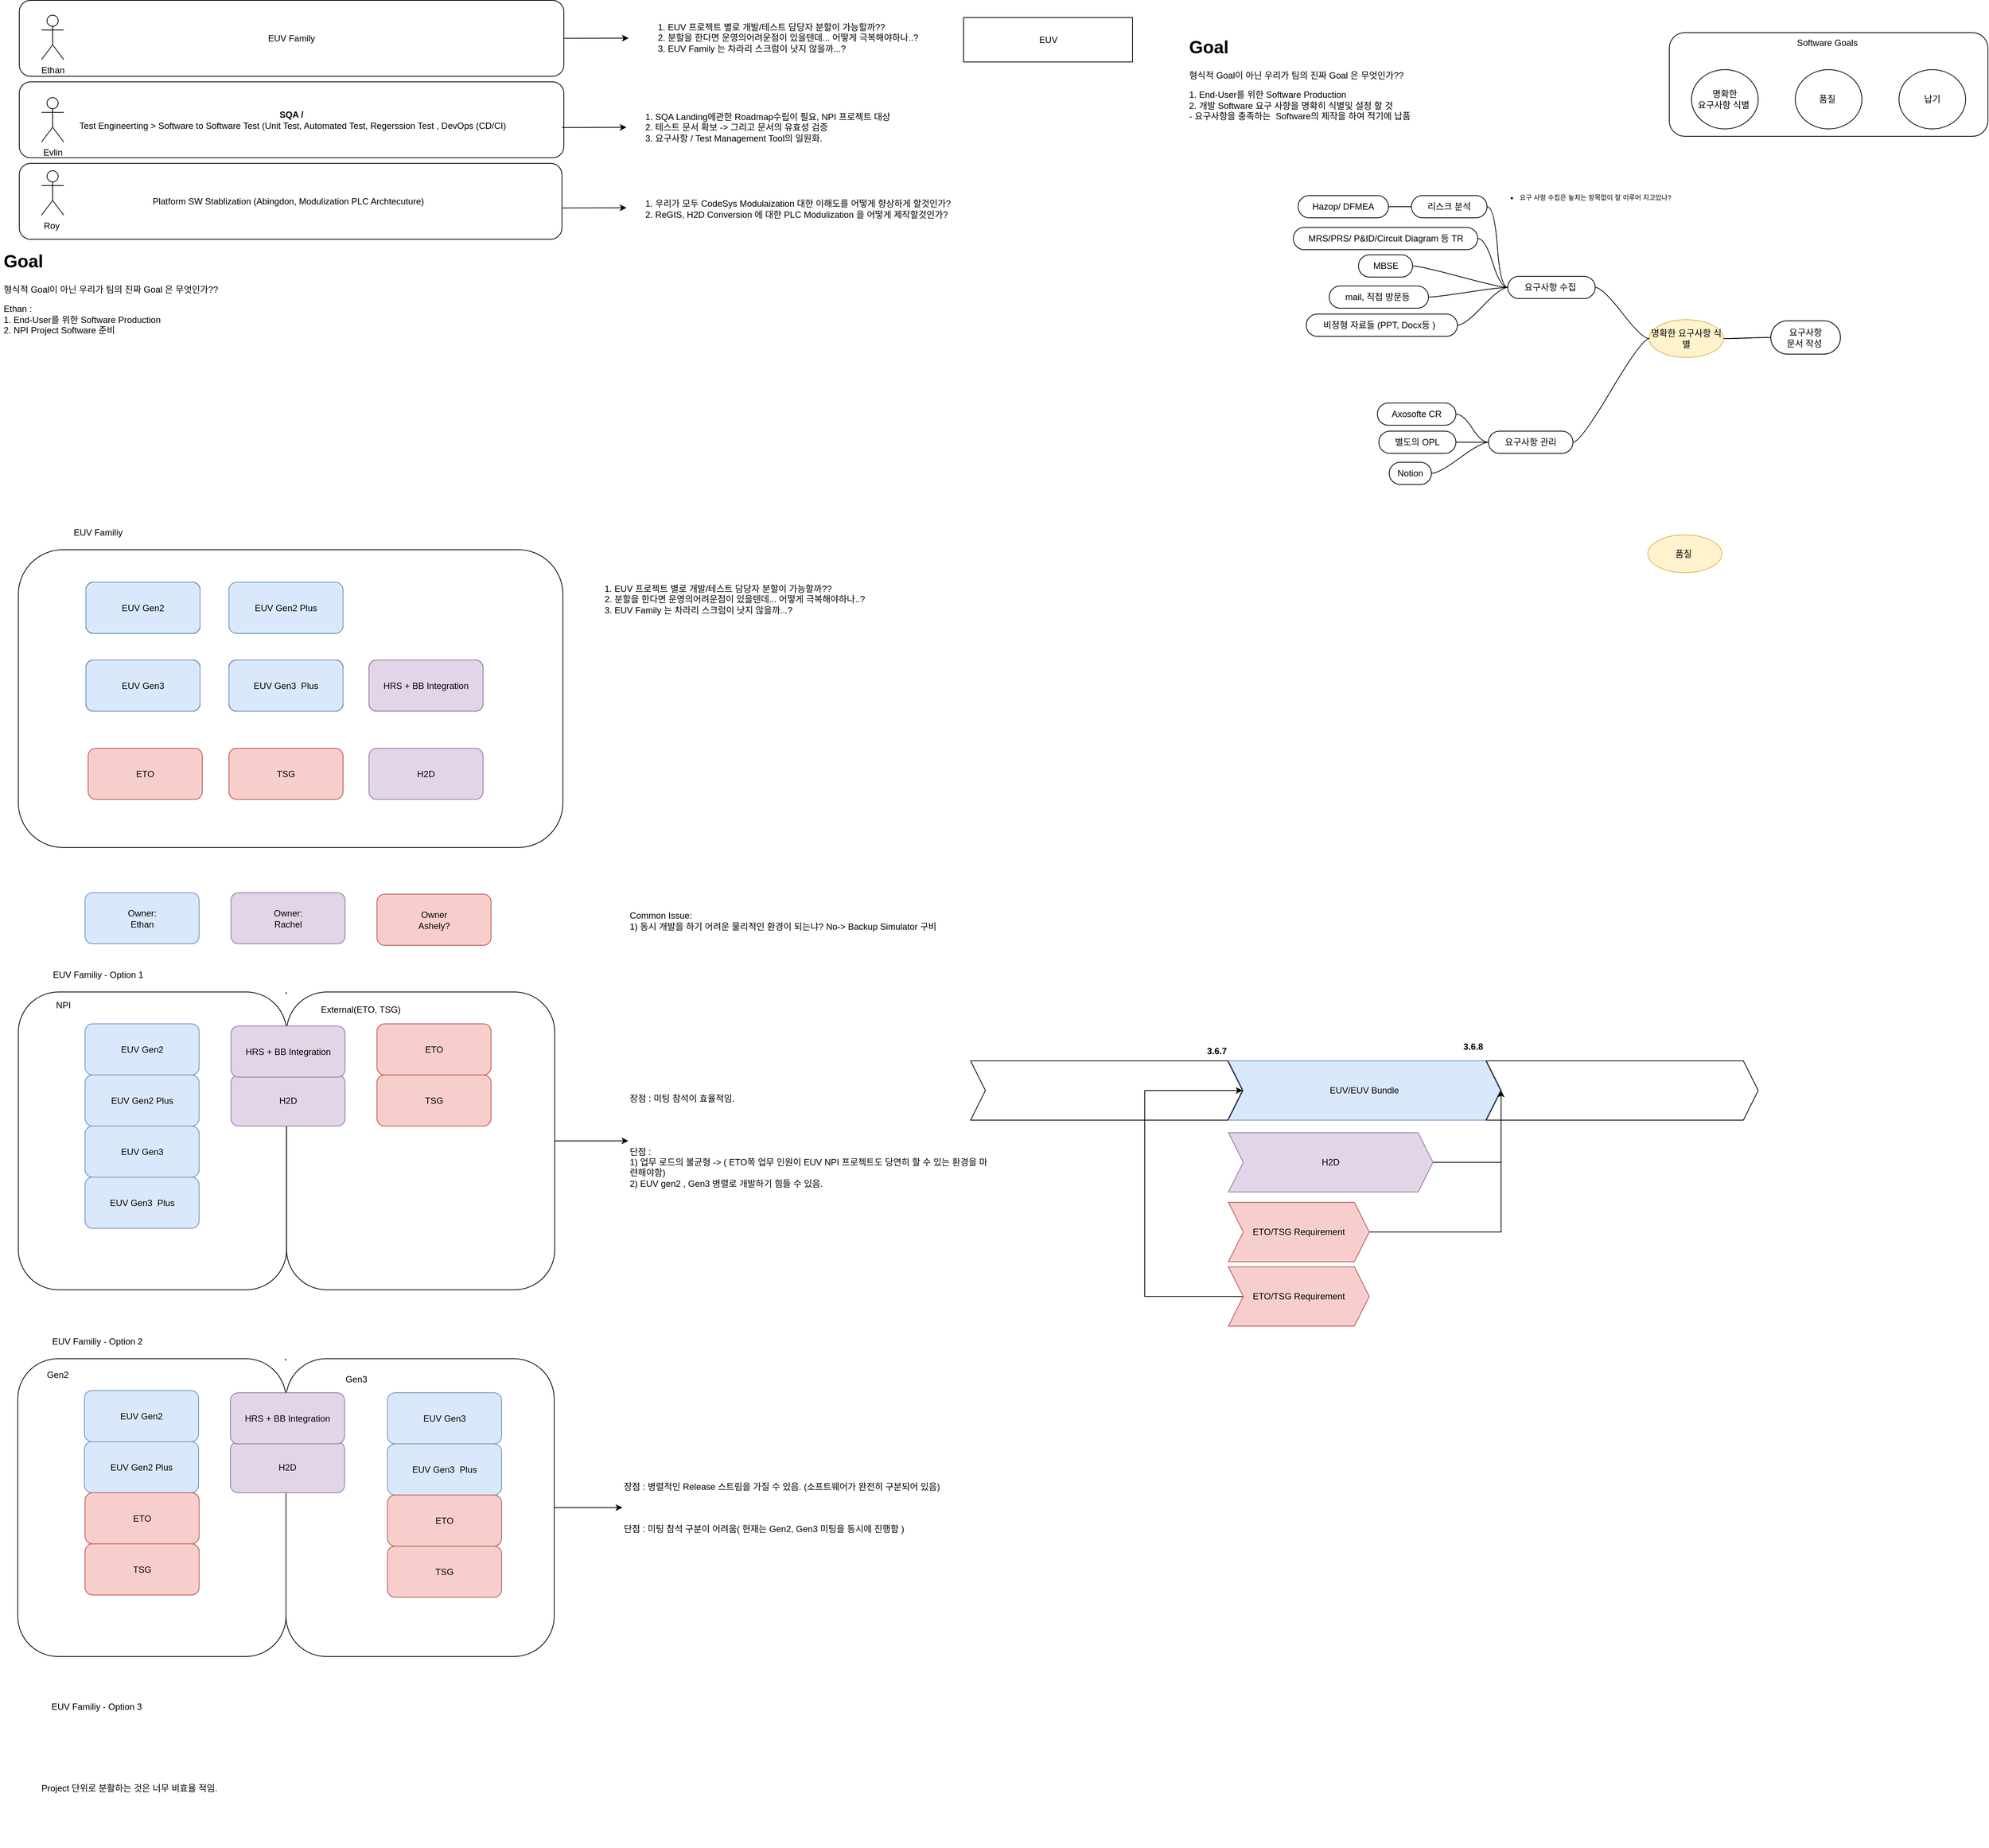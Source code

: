 <mxfile version="21.2.8" type="device">
  <diagram name="TeamStrategy" id="UG-Ofu5WpkIKn-2PXktu">
    <mxGraphModel dx="4040" dy="1816" grid="0" gridSize="10" guides="1" tooltips="1" connect="1" arrows="1" fold="1" page="0" pageScale="1" pageWidth="1169" pageHeight="827" math="0" shadow="0">
      <root>
        <mxCell id="0" />
        <mxCell id="1" parent="0" />
        <mxCell id="Pk6wZpclqD4QDxRbJoCq-33" value="Software Goals&amp;nbsp;" style="rounded=1;whiteSpace=wrap;html=1;verticalAlign=top;" parent="1" vertex="1">
          <mxGeometry x="698" y="27" width="430" height="140" as="geometry" />
        </mxCell>
        <mxCell id="Pk6wZpclqD4QDxRbJoCq-24" value="Platform SW Stablization (Abingdon, Modulization PLC Archtecuture)&amp;nbsp;&amp;nbsp;" style="rounded=1;whiteSpace=wrap;html=1;" parent="1" vertex="1">
          <mxGeometry x="-1529" y="203.5" width="732.5" height="102.5" as="geometry" />
        </mxCell>
        <mxCell id="Pk6wZpclqD4QDxRbJoCq-19" value="EUV Family" style="rounded=1;whiteSpace=wrap;html=1;" parent="1" vertex="1">
          <mxGeometry x="-1529" y="-16.5" width="735" height="102.5" as="geometry" />
        </mxCell>
        <mxCell id="Pk6wZpclqD4QDxRbJoCq-4" value="Ethan" style="shape=umlActor;verticalLabelPosition=bottom;verticalAlign=top;html=1;outlineConnect=0;" parent="1" vertex="1">
          <mxGeometry x="-1499" y="3.5" width="30" height="60" as="geometry" />
        </mxCell>
        <mxCell id="Pk6wZpclqD4QDxRbJoCq-21" value="&lt;b&gt;SQA /&lt;/b&gt;&lt;br&gt;&amp;nbsp;Test Engineerting &amp;gt; Software to Software Test (Unit Test, Automated Test, Regerssion Test , DevOps (CD/CI)" style="rounded=1;whiteSpace=wrap;html=1;" parent="1" vertex="1">
          <mxGeometry x="-1529" y="93.5" width="735" height="102.5" as="geometry" />
        </mxCell>
        <mxCell id="Pk6wZpclqD4QDxRbJoCq-22" value="Evlin" style="shape=umlActor;verticalLabelPosition=bottom;verticalAlign=top;html=1;outlineConnect=0;" parent="1" vertex="1">
          <mxGeometry x="-1499" y="114.75" width="30" height="60" as="geometry" />
        </mxCell>
        <mxCell id="Pk6wZpclqD4QDxRbJoCq-23" value="Roy&amp;nbsp;" style="shape=umlActor;verticalLabelPosition=bottom;verticalAlign=top;html=1;outlineConnect=0;" parent="1" vertex="1">
          <mxGeometry x="-1499" y="213.5" width="30" height="60" as="geometry" />
        </mxCell>
        <mxCell id="Pk6wZpclqD4QDxRbJoCq-25" value="&lt;h1&gt;Goal&lt;/h1&gt;&lt;p&gt;형식적 Goal이 아닌 우리가 팀의 진짜 Goal 은 무엇인가??&amp;nbsp;&lt;/p&gt;&lt;p&gt;1. End-User를 위한 Software Production&amp;nbsp;&lt;br&gt;2. 개발 Software 요구 사항을 명확히 식별및 설정 할 것&amp;nbsp;&lt;br&gt;&lt;span style=&quot;background-color: initial;&quot;&gt;-&amp;nbsp;&lt;/span&gt;&lt;span style=&quot;background-color: initial;&quot;&gt;요구사항을 충족하는&amp;nbsp; Software의 제작을 하여 적기에 납품&amp;nbsp;&lt;/span&gt;&lt;/p&gt;" style="text;html=1;strokeColor=none;fillColor=none;spacing=5;spacingTop=-20;whiteSpace=wrap;overflow=hidden;rounded=0;" parent="1" vertex="1">
          <mxGeometry x="45" y="27" width="540" height="150" as="geometry" />
        </mxCell>
        <mxCell id="Pk6wZpclqD4QDxRbJoCq-28" value="명확한 &lt;br&gt;요구사항 식별&amp;nbsp;" style="ellipse;whiteSpace=wrap;html=1;" parent="1" vertex="1">
          <mxGeometry x="728" y="77" width="90" height="80" as="geometry" />
        </mxCell>
        <mxCell id="Pk6wZpclqD4QDxRbJoCq-29" value="품질&amp;nbsp;" style="ellipse;whiteSpace=wrap;html=1;" parent="1" vertex="1">
          <mxGeometry x="868" y="77" width="90" height="80" as="geometry" />
        </mxCell>
        <mxCell id="Pk6wZpclqD4QDxRbJoCq-30" value="납기" style="ellipse;whiteSpace=wrap;html=1;" parent="1" vertex="1">
          <mxGeometry x="1008" y="77" width="90" height="80" as="geometry" />
        </mxCell>
        <mxCell id="Pk6wZpclqD4QDxRbJoCq-34" value="" style="endArrow=classic;html=1;rounded=0;exitX=1;exitY=0.5;exitDx=0;exitDy=0;" parent="1" source="Pk6wZpclqD4QDxRbJoCq-19" edge="1">
          <mxGeometry width="50" height="50" relative="1" as="geometry">
            <mxPoint x="-656.5" y="23.5" as="sourcePoint" />
            <mxPoint x="-706.5" y="34.5" as="targetPoint" />
          </mxGeometry>
        </mxCell>
        <mxCell id="Pk6wZpclqD4QDxRbJoCq-35" value="1. EUV 프로젝트 별로 개발/테스트 담당자 분할이 가능할까??&amp;nbsp;&lt;br&gt;2. 분할을 한다면 운영의어려운점이 있을텐데... 어떻게 극복해야하나..?&amp;nbsp;&lt;br&gt;3. EUV Family 는 차라리 스크럼이 낫지 않을까...?&amp;nbsp;" style="text;html=1;strokeColor=none;fillColor=none;align=left;verticalAlign=middle;whiteSpace=wrap;rounded=0;" parent="1" vertex="1">
          <mxGeometry x="-669.5" y="0.38" width="490" height="66.25" as="geometry" />
        </mxCell>
        <mxCell id="Pk6wZpclqD4QDxRbJoCq-36" value="1. SQA Landing에관한 Roadmap수립이 필요, NPI 프로젝트 대상&lt;br&gt;2. 테스트 문서 확보 -&amp;gt; 그리고 문서의 유효성 검증&lt;br&gt;3. 요구사항 / Test Management Tool의 일원화." style="text;html=1;strokeColor=none;fillColor=none;align=left;verticalAlign=middle;whiteSpace=wrap;rounded=0;" parent="1" vertex="1">
          <mxGeometry x="-686.5" y="123.5" width="490" height="63.75" as="geometry" />
        </mxCell>
        <mxCell id="Pk6wZpclqD4QDxRbJoCq-37" value="" style="endArrow=classic;html=1;rounded=0;" parent="1" edge="1">
          <mxGeometry width="50" height="50" relative="1" as="geometry">
            <mxPoint x="-796.5" y="155.13" as="sourcePoint" />
            <mxPoint x="-709.5" y="154.88" as="targetPoint" />
          </mxGeometry>
        </mxCell>
        <mxCell id="Pk6wZpclqD4QDxRbJoCq-38" value="" style="endArrow=classic;html=1;rounded=0;" parent="1" edge="1">
          <mxGeometry width="50" height="50" relative="1" as="geometry">
            <mxPoint x="-796.5" y="263.75" as="sourcePoint" />
            <mxPoint x="-709.5" y="263.5" as="targetPoint" />
          </mxGeometry>
        </mxCell>
        <mxCell id="Pk6wZpclqD4QDxRbJoCq-39" value="1. 우리가 모두 CodeSys Modulaization 대한 이해도를 어떻게 향상하게 할것인가?&amp;nbsp;&lt;br&gt;2. ReGIS, H2D Conversion 에 대한 PLC Modulization 을 어떻게 제작할것인가?&amp;nbsp;" style="text;html=1;strokeColor=none;fillColor=none;align=left;verticalAlign=middle;whiteSpace=wrap;rounded=0;" parent="1" vertex="1">
          <mxGeometry x="-686.5" y="233.5" width="490" height="63.75" as="geometry" />
        </mxCell>
        <mxCell id="1bbXyUIKqm_4B67zBoum-2" value="EUV" style="rounded=0;whiteSpace=wrap;html=1;" parent="1" vertex="1">
          <mxGeometry x="-254.5" y="6.63" width="228" height="60" as="geometry" />
        </mxCell>
        <mxCell id="1bbXyUIKqm_4B67zBoum-3" value="&lt;h1&gt;Goal&lt;/h1&gt;&lt;p&gt;형식적 Goal이 아닌 우리가 팀의 진짜 Goal 은 무엇인가??&amp;nbsp;&lt;/p&gt;&lt;p&gt;Ethan : &lt;br&gt;1. End-User를 위한 Software Production&amp;nbsp;&lt;br&gt;2. NPI Project Software 준비&lt;br&gt;&lt;br&gt;&lt;br&gt;&lt;/p&gt;" style="text;html=1;strokeColor=none;fillColor=none;spacing=5;spacingTop=-20;whiteSpace=wrap;overflow=hidden;rounded=0;" parent="1" vertex="1">
          <mxGeometry x="-1555" y="315.5" width="540" height="150" as="geometry" />
        </mxCell>
        <mxCell id="1bbXyUIKqm_4B67zBoum-12" value="" style="edgeStyle=entityRelationEdgeStyle;startArrow=none;endArrow=none;segment=10;curved=1;sourcePerimeterSpacing=0;targetPerimeterSpacing=0;rounded=0;" parent="1" source="1bbXyUIKqm_4B67zBoum-16" target="1bbXyUIKqm_4B67zBoum-17" edge="1">
          <mxGeometry relative="1" as="geometry" />
        </mxCell>
        <mxCell id="1bbXyUIKqm_4B67zBoum-91" value="" style="edgeStyle=entityRelationEdgeStyle;rounded=0;orthogonalLoop=1;jettySize=auto;html=1;startArrow=none;endArrow=none;segment=10;curved=1;sourcePerimeterSpacing=0;targetPerimeterSpacing=0;" parent="1" source="1bbXyUIKqm_4B67zBoum-16" target="1bbXyUIKqm_4B67zBoum-17" edge="1">
          <mxGeometry relative="1" as="geometry" />
        </mxCell>
        <mxCell id="1bbXyUIKqm_4B67zBoum-16" value="명확한 요구사항 식별" style="ellipse;whiteSpace=wrap;html=1;align=center;treeFolding=1;treeMoving=1;newEdgeStyle={&quot;edgeStyle&quot;:&quot;entityRelationEdgeStyle&quot;,&quot;startArrow&quot;:&quot;none&quot;,&quot;endArrow&quot;:&quot;none&quot;,&quot;segment&quot;:10,&quot;curved&quot;:1,&quot;sourcePerimeterSpacing&quot;:0,&quot;targetPerimeterSpacing&quot;:0};fillColor=#fff2cc;strokeColor=#d6b656;" parent="1" vertex="1">
          <mxGeometry x="671" y="414.5" width="100" height="51" as="geometry" />
        </mxCell>
        <mxCell id="1bbXyUIKqm_4B67zBoum-17" value="요구사항 &lt;br&gt;문서 작성&amp;nbsp;" style="whiteSpace=wrap;html=1;rounded=1;arcSize=50;align=center;verticalAlign=middle;strokeWidth=1;autosize=1;spacing=4;treeFolding=1;treeMoving=1;newEdgeStyle={&quot;edgeStyle&quot;:&quot;entityRelationEdgeStyle&quot;,&quot;startArrow&quot;:&quot;none&quot;,&quot;endArrow&quot;:&quot;none&quot;,&quot;segment&quot;:10,&quot;curved&quot;:1,&quot;sourcePerimeterSpacing&quot;:0,&quot;targetPerimeterSpacing&quot;:0};" parent="1" vertex="1">
          <mxGeometry x="835" y="416" width="94" height="45" as="geometry" />
        </mxCell>
        <mxCell id="1bbXyUIKqm_4B67zBoum-43" value="요구사항 수집&amp;nbsp;" style="whiteSpace=wrap;html=1;rounded=1;arcSize=50;align=center;verticalAlign=middle;strokeWidth=1;autosize=1;spacing=4;treeFolding=1;treeMoving=1;newEdgeStyle={&quot;edgeStyle&quot;:&quot;entityRelationEdgeStyle&quot;,&quot;startArrow&quot;:&quot;none&quot;,&quot;endArrow&quot;:&quot;none&quot;,&quot;segment&quot;:10,&quot;curved&quot;:1,&quot;sourcePerimeterSpacing&quot;:0,&quot;targetPerimeterSpacing&quot;:0};" parent="1" vertex="1">
          <mxGeometry x="480" y="356" width="118" height="30" as="geometry" />
        </mxCell>
        <mxCell id="1bbXyUIKqm_4B67zBoum-44" value="" style="edgeStyle=entityRelationEdgeStyle;startArrow=none;endArrow=none;segment=10;curved=1;sourcePerimeterSpacing=0;targetPerimeterSpacing=0;rounded=0;" parent="1" source="1bbXyUIKqm_4B67zBoum-16" target="1bbXyUIKqm_4B67zBoum-43" edge="1">
          <mxGeometry relative="1" as="geometry">
            <mxPoint x="734" y="503.5" as="sourcePoint" />
          </mxGeometry>
        </mxCell>
        <mxCell id="1bbXyUIKqm_4B67zBoum-47" value="리스크 분석" style="whiteSpace=wrap;html=1;rounded=1;arcSize=50;align=center;verticalAlign=middle;strokeWidth=1;autosize=1;spacing=4;treeFolding=1;treeMoving=1;newEdgeStyle={&quot;edgeStyle&quot;:&quot;entityRelationEdgeStyle&quot;,&quot;startArrow&quot;:&quot;none&quot;,&quot;endArrow&quot;:&quot;none&quot;,&quot;segment&quot;:10,&quot;curved&quot;:1,&quot;sourcePerimeterSpacing&quot;:0,&quot;targetPerimeterSpacing&quot;:0};" parent="1" vertex="1">
          <mxGeometry x="350" y="247" width="102" height="30" as="geometry" />
        </mxCell>
        <mxCell id="1bbXyUIKqm_4B67zBoum-48" value="" style="edgeStyle=entityRelationEdgeStyle;startArrow=none;endArrow=none;segment=10;curved=1;sourcePerimeterSpacing=0;targetPerimeterSpacing=0;rounded=0;exitX=0;exitY=0.5;exitDx=0;exitDy=0;entryX=1;entryY=0.5;entryDx=0;entryDy=0;" parent="1" source="1bbXyUIKqm_4B67zBoum-43" target="1bbXyUIKqm_4B67zBoum-47" edge="1">
          <mxGeometry relative="1" as="geometry">
            <mxPoint x="801.0" y="476.5" as="sourcePoint" />
          </mxGeometry>
        </mxCell>
        <mxCell id="1bbXyUIKqm_4B67zBoum-49" value="" style="edgeStyle=entityRelationEdgeStyle;startArrow=none;endArrow=none;segment=10;curved=1;sourcePerimeterSpacing=0;targetPerimeterSpacing=0;rounded=0;exitX=0;exitY=0.5;exitDx=0;exitDy=0;" parent="1" source="1bbXyUIKqm_4B67zBoum-47" target="1bbXyUIKqm_4B67zBoum-50" edge="1">
          <mxGeometry relative="1" as="geometry">
            <mxPoint x="321" y="272" as="sourcePoint" />
          </mxGeometry>
        </mxCell>
        <mxCell id="1bbXyUIKqm_4B67zBoum-50" value="Hazop/ DFMEA" style="whiteSpace=wrap;html=1;rounded=1;arcSize=50;align=center;verticalAlign=middle;strokeWidth=1;autosize=1;spacing=4;treeFolding=1;treeMoving=1;newEdgeStyle={&quot;edgeStyle&quot;:&quot;entityRelationEdgeStyle&quot;,&quot;startArrow&quot;:&quot;none&quot;,&quot;endArrow&quot;:&quot;none&quot;,&quot;segment&quot;:10,&quot;curved&quot;:1,&quot;sourcePerimeterSpacing&quot;:0,&quot;targetPerimeterSpacing&quot;:0};" parent="1" vertex="1">
          <mxGeometry x="197" y="247" width="122" height="30" as="geometry" />
        </mxCell>
        <mxCell id="1bbXyUIKqm_4B67zBoum-71" style="edgeStyle=entityRelationEdgeStyle;rounded=0;orthogonalLoop=1;jettySize=auto;html=1;startArrow=none;endArrow=none;segment=10;curved=1;sourcePerimeterSpacing=0;targetPerimeterSpacing=0;" parent="1" source="1bbXyUIKqm_4B67zBoum-70" target="1bbXyUIKqm_4B67zBoum-43" edge="1">
          <mxGeometry relative="1" as="geometry" />
        </mxCell>
        <mxCell id="1bbXyUIKqm_4B67zBoum-70" value="MRS/PRS/ P&amp;amp;ID/Circuit Diagram 등 TR" style="whiteSpace=wrap;html=1;rounded=1;arcSize=50;align=center;verticalAlign=middle;strokeWidth=1;autosize=1;spacing=4;treeFolding=1;treeMoving=1;newEdgeStyle={&quot;edgeStyle&quot;:&quot;entityRelationEdgeStyle&quot;,&quot;startArrow&quot;:&quot;none&quot;,&quot;endArrow&quot;:&quot;none&quot;,&quot;segment&quot;:10,&quot;curved&quot;:1,&quot;sourcePerimeterSpacing&quot;:0,&quot;targetPerimeterSpacing&quot;:0};" parent="1" vertex="1">
          <mxGeometry x="190.5" y="290" width="249" height="30" as="geometry" />
        </mxCell>
        <mxCell id="1bbXyUIKqm_4B67zBoum-73" style="edgeStyle=entityRelationEdgeStyle;rounded=0;orthogonalLoop=1;jettySize=auto;html=1;startArrow=none;endArrow=none;segment=10;curved=1;sourcePerimeterSpacing=0;targetPerimeterSpacing=0;entryX=0;entryY=0.5;entryDx=0;entryDy=0;" parent="1" source="1bbXyUIKqm_4B67zBoum-72" target="1bbXyUIKqm_4B67zBoum-43" edge="1">
          <mxGeometry relative="1" as="geometry" />
        </mxCell>
        <mxCell id="1bbXyUIKqm_4B67zBoum-72" value="MBSE" style="whiteSpace=wrap;html=1;rounded=1;arcSize=50;align=center;verticalAlign=middle;strokeWidth=1;autosize=1;spacing=4;treeFolding=1;treeMoving=1;newEdgeStyle={&quot;edgeStyle&quot;:&quot;entityRelationEdgeStyle&quot;,&quot;startArrow&quot;:&quot;none&quot;,&quot;endArrow&quot;:&quot;none&quot;,&quot;segment&quot;:10,&quot;curved&quot;:1,&quot;sourcePerimeterSpacing&quot;:0,&quot;targetPerimeterSpacing&quot;:0};" parent="1" vertex="1">
          <mxGeometry x="278.5" y="327" width="73" height="30" as="geometry" />
        </mxCell>
        <mxCell id="1bbXyUIKqm_4B67zBoum-78" value="요구사항 관리" style="whiteSpace=wrap;html=1;rounded=1;arcSize=50;align=center;verticalAlign=middle;strokeWidth=1;autosize=1;spacing=4;treeFolding=1;treeMoving=1;newEdgeStyle={&quot;edgeStyle&quot;:&quot;entityRelationEdgeStyle&quot;,&quot;startArrow&quot;:&quot;none&quot;,&quot;endArrow&quot;:&quot;none&quot;,&quot;segment&quot;:10,&quot;curved&quot;:1,&quot;sourcePerimeterSpacing&quot;:0,&quot;targetPerimeterSpacing&quot;:0};" parent="1" vertex="1">
          <mxGeometry x="454" y="565" width="114" height="30" as="geometry" />
        </mxCell>
        <mxCell id="1bbXyUIKqm_4B67zBoum-79" value="" style="edgeStyle=entityRelationEdgeStyle;startArrow=none;endArrow=none;segment=10;curved=1;sourcePerimeterSpacing=0;targetPerimeterSpacing=0;rounded=0;" parent="1" source="1bbXyUIKqm_4B67zBoum-16" target="1bbXyUIKqm_4B67zBoum-78" edge="1">
          <mxGeometry relative="1" as="geometry">
            <mxPoint x="656" y="562.5" as="sourcePoint" />
          </mxGeometry>
        </mxCell>
        <mxCell id="1bbXyUIKqm_4B67zBoum-82" style="edgeStyle=entityRelationEdgeStyle;rounded=0;orthogonalLoop=1;jettySize=auto;html=1;startArrow=none;endArrow=none;segment=10;curved=1;sourcePerimeterSpacing=0;targetPerimeterSpacing=0;" parent="1" source="1bbXyUIKqm_4B67zBoum-81" target="1bbXyUIKqm_4B67zBoum-78" edge="1">
          <mxGeometry relative="1" as="geometry" />
        </mxCell>
        <mxCell id="1bbXyUIKqm_4B67zBoum-81" value="Axosofte CR" style="whiteSpace=wrap;html=1;rounded=1;arcSize=50;align=center;verticalAlign=middle;strokeWidth=1;autosize=1;spacing=4;treeFolding=1;treeMoving=1;newEdgeStyle={&quot;edgeStyle&quot;:&quot;entityRelationEdgeStyle&quot;,&quot;startArrow&quot;:&quot;none&quot;,&quot;endArrow&quot;:&quot;none&quot;,&quot;segment&quot;:10,&quot;curved&quot;:1,&quot;sourcePerimeterSpacing&quot;:0,&quot;targetPerimeterSpacing&quot;:0};" parent="1" vertex="1">
          <mxGeometry x="304" y="527" width="106" height="30" as="geometry" />
        </mxCell>
        <mxCell id="1bbXyUIKqm_4B67zBoum-84" style="edgeStyle=entityRelationEdgeStyle;rounded=0;orthogonalLoop=1;jettySize=auto;html=1;startArrow=none;endArrow=none;segment=10;curved=1;sourcePerimeterSpacing=0;targetPerimeterSpacing=0;" parent="1" source="1bbXyUIKqm_4B67zBoum-83" target="1bbXyUIKqm_4B67zBoum-78" edge="1">
          <mxGeometry relative="1" as="geometry" />
        </mxCell>
        <mxCell id="1bbXyUIKqm_4B67zBoum-83" value="별도의 OPL" style="whiteSpace=wrap;html=1;rounded=1;arcSize=50;align=center;verticalAlign=middle;strokeWidth=1;autosize=1;spacing=4;treeFolding=1;treeMoving=1;newEdgeStyle={&quot;edgeStyle&quot;:&quot;entityRelationEdgeStyle&quot;,&quot;startArrow&quot;:&quot;none&quot;,&quot;endArrow&quot;:&quot;none&quot;,&quot;segment&quot;:10,&quot;curved&quot;:1,&quot;sourcePerimeterSpacing&quot;:0,&quot;targetPerimeterSpacing&quot;:0};" parent="1" vertex="1">
          <mxGeometry x="306" y="565" width="104" height="30" as="geometry" />
        </mxCell>
        <mxCell id="1bbXyUIKqm_4B67zBoum-86" style="edgeStyle=entityRelationEdgeStyle;rounded=0;orthogonalLoop=1;jettySize=auto;html=1;startArrow=none;endArrow=none;segment=10;curved=1;sourcePerimeterSpacing=0;targetPerimeterSpacing=0;entryX=-0.032;entryY=0.51;entryDx=0;entryDy=0;entryPerimeter=0;" parent="1" source="1bbXyUIKqm_4B67zBoum-85" target="1bbXyUIKqm_4B67zBoum-43" edge="1">
          <mxGeometry relative="1" as="geometry" />
        </mxCell>
        <mxCell id="1bbXyUIKqm_4B67zBoum-85" value="mail, 직접 방문등&amp;nbsp;" style="whiteSpace=wrap;html=1;rounded=1;arcSize=50;align=center;verticalAlign=middle;strokeWidth=1;autosize=1;spacing=4;treeFolding=1;treeMoving=1;newEdgeStyle={&quot;edgeStyle&quot;:&quot;entityRelationEdgeStyle&quot;,&quot;startArrow&quot;:&quot;none&quot;,&quot;endArrow&quot;:&quot;none&quot;,&quot;segment&quot;:10,&quot;curved&quot;:1,&quot;sourcePerimeterSpacing&quot;:0,&quot;targetPerimeterSpacing&quot;:0};" parent="1" vertex="1">
          <mxGeometry x="239" y="369" width="134" height="30" as="geometry" />
        </mxCell>
        <mxCell id="1bbXyUIKqm_4B67zBoum-87" value="품질&amp;nbsp;" style="ellipse;whiteSpace=wrap;html=1;align=center;treeFolding=1;treeMoving=1;newEdgeStyle={&quot;edgeStyle&quot;:&quot;entityRelationEdgeStyle&quot;,&quot;startArrow&quot;:&quot;none&quot;,&quot;endArrow&quot;:&quot;none&quot;,&quot;segment&quot;:10,&quot;curved&quot;:1,&quot;sourcePerimeterSpacing&quot;:0,&quot;targetPerimeterSpacing&quot;:0};fillColor=#fff2cc;strokeColor=#d6b656;" parent="1" vertex="1">
          <mxGeometry x="669" y="705" width="100" height="51" as="geometry" />
        </mxCell>
        <mxCell id="1bbXyUIKqm_4B67zBoum-93" style="edgeStyle=entityRelationEdgeStyle;rounded=0;orthogonalLoop=1;jettySize=auto;html=1;startArrow=none;endArrow=none;segment=10;curved=1;sourcePerimeterSpacing=0;targetPerimeterSpacing=0;entryX=0;entryY=0.5;entryDx=0;entryDy=0;" parent="1" source="1bbXyUIKqm_4B67zBoum-92" target="1bbXyUIKqm_4B67zBoum-78" edge="1">
          <mxGeometry relative="1" as="geometry" />
        </mxCell>
        <mxCell id="1bbXyUIKqm_4B67zBoum-92" value="Notion" style="whiteSpace=wrap;html=1;rounded=1;arcSize=50;align=center;verticalAlign=middle;strokeWidth=1;autosize=1;spacing=4;treeFolding=1;treeMoving=1;newEdgeStyle={&quot;edgeStyle&quot;:&quot;entityRelationEdgeStyle&quot;,&quot;startArrow&quot;:&quot;none&quot;,&quot;endArrow&quot;:&quot;none&quot;,&quot;segment&quot;:10,&quot;curved&quot;:1,&quot;sourcePerimeterSpacing&quot;:0,&quot;targetPerimeterSpacing&quot;:0};" parent="1" vertex="1">
          <mxGeometry x="320" y="607" width="57" height="30" as="geometry" />
        </mxCell>
        <mxCell id="1bbXyUIKqm_4B67zBoum-95" value="&lt;ul style=&quot;font-size: 9px;&quot;&gt;&lt;li style=&quot;font-size: 9px;&quot;&gt;요구 사항 수집은 놓치는 항목없이 잘 이루어 지고있나?&amp;nbsp;&lt;/li&gt;&lt;/ul&gt;" style="text;strokeColor=none;fillColor=none;html=1;whiteSpace=wrap;verticalAlign=middle;overflow=hidden;fontSize=9;" parent="1" vertex="1">
          <mxGeometry x="454" y="210" width="382" height="80" as="geometry" />
        </mxCell>
        <mxCell id="1bbXyUIKqm_4B67zBoum-97" style="edgeStyle=entityRelationEdgeStyle;rounded=0;orthogonalLoop=1;jettySize=auto;html=1;startArrow=none;endArrow=none;segment=10;curved=1;sourcePerimeterSpacing=0;targetPerimeterSpacing=0;entryX=0;entryY=0.5;entryDx=0;entryDy=0;" parent="1" source="1bbXyUIKqm_4B67zBoum-96" target="1bbXyUIKqm_4B67zBoum-43" edge="1">
          <mxGeometry relative="1" as="geometry" />
        </mxCell>
        <mxCell id="1bbXyUIKqm_4B67zBoum-96" value="비정형 자료들 (PPT, Docx등 )&amp;nbsp;&amp;nbsp;" style="whiteSpace=wrap;html=1;rounded=1;arcSize=50;align=center;verticalAlign=middle;strokeWidth=1;autosize=1;spacing=4;treeFolding=1;treeMoving=1;newEdgeStyle={&quot;edgeStyle&quot;:&quot;entityRelationEdgeStyle&quot;,&quot;startArrow&quot;:&quot;none&quot;,&quot;endArrow&quot;:&quot;none&quot;,&quot;segment&quot;:10,&quot;curved&quot;:1,&quot;sourcePerimeterSpacing&quot;:0,&quot;targetPerimeterSpacing&quot;:0};" parent="1" vertex="1">
          <mxGeometry x="208" y="407" width="204" height="30" as="geometry" />
        </mxCell>
        <mxCell id="RAFRee5MTOqo4FQ56-yv-1" value="" style="rounded=1;whiteSpace=wrap;html=1;" vertex="1" parent="1">
          <mxGeometry x="-1530.25" y="725" width="735" height="402" as="geometry" />
        </mxCell>
        <mxCell id="RAFRee5MTOqo4FQ56-yv-2" value="EUV Gen2" style="rounded=1;whiteSpace=wrap;html=1;" vertex="1" parent="1">
          <mxGeometry x="-1439" y="769" width="154" height="69" as="geometry" />
        </mxCell>
        <mxCell id="RAFRee5MTOqo4FQ56-yv-3" value="EUV Gen2 Plus" style="rounded=1;whiteSpace=wrap;html=1;fillColor=#dae8fc;strokeColor=#6c8ebf;" vertex="1" parent="1">
          <mxGeometry x="-1246" y="769" width="154" height="69" as="geometry" />
        </mxCell>
        <mxCell id="RAFRee5MTOqo4FQ56-yv-4" value="EUV Gen3" style="rounded=1;whiteSpace=wrap;html=1;" vertex="1" parent="1">
          <mxGeometry x="-1439" y="874" width="154" height="69" as="geometry" />
        </mxCell>
        <mxCell id="RAFRee5MTOqo4FQ56-yv-5" value="EUV Gen3&amp;nbsp; Plus" style="rounded=1;whiteSpace=wrap;html=1;" vertex="1" parent="1">
          <mxGeometry x="-1246" y="874" width="154" height="69" as="geometry" />
        </mxCell>
        <mxCell id="RAFRee5MTOqo4FQ56-yv-6" value="EUV Familiy" style="text;html=1;strokeColor=none;fillColor=none;align=center;verticalAlign=middle;whiteSpace=wrap;rounded=0;" vertex="1" parent="1">
          <mxGeometry x="-1499" y="687" width="153" height="30" as="geometry" />
        </mxCell>
        <mxCell id="RAFRee5MTOqo4FQ56-yv-7" value="H2D" style="rounded=1;whiteSpace=wrap;html=1;fillColor=#e1d5e7;strokeColor=#9673a6;" vertex="1" parent="1">
          <mxGeometry x="-1057" y="993" width="154" height="69" as="geometry" />
        </mxCell>
        <mxCell id="RAFRee5MTOqo4FQ56-yv-8" value="HRS + BB Integration" style="rounded=1;whiteSpace=wrap;html=1;" vertex="1" parent="1">
          <mxGeometry x="-1057" y="874" width="154" height="69" as="geometry" />
        </mxCell>
        <mxCell id="RAFRee5MTOqo4FQ56-yv-9" value="1. EUV 프로젝트 별로 개발/테스트 담당자 분할이 가능할까??&amp;nbsp;&lt;br&gt;2. 분할을 한다면 운영의어려운점이 있을텐데... 어떻게 극복해야하나..?&amp;nbsp;&lt;br&gt;3. EUV Family 는 차라리 스크럼이 낫지 않을까...?&amp;nbsp;" style="text;html=1;strokeColor=none;fillColor=none;align=left;verticalAlign=middle;whiteSpace=wrap;rounded=0;" vertex="1" parent="1">
          <mxGeometry x="-741" y="759" width="490" height="66.25" as="geometry" />
        </mxCell>
        <mxCell id="RAFRee5MTOqo4FQ56-yv-10" value="ETO" style="rounded=1;whiteSpace=wrap;html=1;fillColor=#f8cecc;strokeColor=#b85450;" vertex="1" parent="1">
          <mxGeometry x="-1436" y="993" width="154" height="69" as="geometry" />
        </mxCell>
        <mxCell id="RAFRee5MTOqo4FQ56-yv-11" value="TSG" style="rounded=1;whiteSpace=wrap;html=1;fillColor=#f8cecc;strokeColor=#b85450;" vertex="1" parent="1">
          <mxGeometry x="-1246" y="993" width="154" height="69" as="geometry" />
        </mxCell>
        <mxCell id="RAFRee5MTOqo4FQ56-yv-13" value="EUV Gen2" style="rounded=1;whiteSpace=wrap;html=1;" vertex="1" parent="1">
          <mxGeometry x="-1439" y="769" width="154" height="69" as="geometry" />
        </mxCell>
        <mxCell id="RAFRee5MTOqo4FQ56-yv-14" value="EUV Gen3" style="rounded=1;whiteSpace=wrap;html=1;" vertex="1" parent="1">
          <mxGeometry x="-1439" y="874" width="154" height="69" as="geometry" />
        </mxCell>
        <mxCell id="RAFRee5MTOqo4FQ56-yv-15" value="EUV Gen3&amp;nbsp; Plus" style="rounded=1;whiteSpace=wrap;html=1;" vertex="1" parent="1">
          <mxGeometry x="-1246" y="874" width="154" height="69" as="geometry" />
        </mxCell>
        <mxCell id="RAFRee5MTOqo4FQ56-yv-16" value="EUV Gen2" style="rounded=1;whiteSpace=wrap;html=1;" vertex="1" parent="1">
          <mxGeometry x="-1439" y="769" width="154" height="69" as="geometry" />
        </mxCell>
        <mxCell id="RAFRee5MTOqo4FQ56-yv-17" value="EUV Gen3" style="rounded=1;whiteSpace=wrap;html=1;" vertex="1" parent="1">
          <mxGeometry x="-1439" y="874" width="154" height="69" as="geometry" />
        </mxCell>
        <mxCell id="RAFRee5MTOqo4FQ56-yv-18" value="EUV Gen3&amp;nbsp; Plus" style="rounded=1;whiteSpace=wrap;html=1;" vertex="1" parent="1">
          <mxGeometry x="-1246" y="874" width="154" height="69" as="geometry" />
        </mxCell>
        <mxCell id="RAFRee5MTOqo4FQ56-yv-19" value="EUV Gen2" style="rounded=1;whiteSpace=wrap;html=1;fillColor=#dae8fc;strokeColor=#6c8ebf;" vertex="1" parent="1">
          <mxGeometry x="-1439" y="769" width="154" height="69" as="geometry" />
        </mxCell>
        <mxCell id="RAFRee5MTOqo4FQ56-yv-20" value="EUV Gen3" style="rounded=1;whiteSpace=wrap;html=1;fillColor=#dae8fc;strokeColor=#6c8ebf;" vertex="1" parent="1">
          <mxGeometry x="-1439" y="874" width="154" height="69" as="geometry" />
        </mxCell>
        <mxCell id="RAFRee5MTOqo4FQ56-yv-21" value="EUV Gen3&amp;nbsp; Plus" style="rounded=1;whiteSpace=wrap;html=1;fillColor=#dae8fc;strokeColor=#6c8ebf;" vertex="1" parent="1">
          <mxGeometry x="-1246" y="874" width="154" height="69" as="geometry" />
        </mxCell>
        <mxCell id="RAFRee5MTOqo4FQ56-yv-22" value="HRS + BB Integration" style="rounded=1;whiteSpace=wrap;html=1;fillColor=#e1d5e7;strokeColor=#9673a6;" vertex="1" parent="1">
          <mxGeometry x="-1057" y="874" width="154" height="69" as="geometry" />
        </mxCell>
        <mxCell id="RAFRee5MTOqo4FQ56-yv-23" value="" style="rounded=1;whiteSpace=wrap;html=1;" vertex="1" parent="1">
          <mxGeometry x="-1530.25" y="1322" width="362" height="402" as="geometry" />
        </mxCell>
        <mxCell id="RAFRee5MTOqo4FQ56-yv-24" value="EUV Familiy - Option 1" style="text;html=1;strokeColor=none;fillColor=none;align=center;verticalAlign=middle;whiteSpace=wrap;rounded=0;" vertex="1" parent="1">
          <mxGeometry x="-1499" y="1284" width="153" height="30" as="geometry" />
        </mxCell>
        <mxCell id="RAFRee5MTOqo4FQ56-yv-25" value="" style="endArrow=none;dashed=1;html=1;dashPattern=1 3;strokeWidth=2;rounded=0;" edge="1" parent="1" source="RAFRee5MTOqo4FQ56-yv-23">
          <mxGeometry width="50" height="50" relative="1" as="geometry">
            <mxPoint x="-1219.25" y="1374" as="sourcePoint" />
            <mxPoint x="-1169.25" y="1324" as="targetPoint" />
          </mxGeometry>
        </mxCell>
        <mxCell id="RAFRee5MTOqo4FQ56-yv-65" value="" style="edgeStyle=orthogonalEdgeStyle;rounded=0;orthogonalLoop=1;jettySize=auto;html=1;" edge="1" parent="1" source="RAFRee5MTOqo4FQ56-yv-28" target="RAFRee5MTOqo4FQ56-yv-59">
          <mxGeometry relative="1" as="geometry" />
        </mxCell>
        <mxCell id="RAFRee5MTOqo4FQ56-yv-28" value="" style="rounded=1;whiteSpace=wrap;html=1;" vertex="1" parent="1">
          <mxGeometry x="-1168.25" y="1322" width="362" height="402" as="geometry" />
        </mxCell>
        <mxCell id="RAFRee5MTOqo4FQ56-yv-29" value="EUV Gen2 Plus" style="rounded=1;whiteSpace=wrap;html=1;fillColor=#dae8fc;strokeColor=#6c8ebf;" vertex="1" parent="1">
          <mxGeometry x="-1440.25" y="1434" width="154" height="69" as="geometry" />
        </mxCell>
        <mxCell id="RAFRee5MTOqo4FQ56-yv-30" value="EUV Gen2" style="rounded=1;whiteSpace=wrap;html=1;fillColor=#dae8fc;strokeColor=#6c8ebf;" vertex="1" parent="1">
          <mxGeometry x="-1440.25" y="1365" width="154" height="69" as="geometry" />
        </mxCell>
        <mxCell id="RAFRee5MTOqo4FQ56-yv-31" value="EUV Gen3" style="rounded=1;whiteSpace=wrap;html=1;fillColor=#dae8fc;strokeColor=#6c8ebf;" vertex="1" parent="1">
          <mxGeometry x="-1440.25" y="1503" width="154" height="69" as="geometry" />
        </mxCell>
        <mxCell id="RAFRee5MTOqo4FQ56-yv-32" value="EUV Gen3&amp;nbsp; Plus" style="rounded=1;whiteSpace=wrap;html=1;fillColor=#dae8fc;strokeColor=#6c8ebf;" vertex="1" parent="1">
          <mxGeometry x="-1440.25" y="1572" width="154" height="69" as="geometry" />
        </mxCell>
        <mxCell id="RAFRee5MTOqo4FQ56-yv-35" value="ETO" style="rounded=1;whiteSpace=wrap;html=1;fillColor=#f8cecc;strokeColor=#b85450;" vertex="1" parent="1">
          <mxGeometry x="-1046.25" y="1365" width="154" height="69" as="geometry" />
        </mxCell>
        <mxCell id="RAFRee5MTOqo4FQ56-yv-36" value="TSG" style="rounded=1;whiteSpace=wrap;html=1;fillColor=#f8cecc;strokeColor=#b85450;" vertex="1" parent="1">
          <mxGeometry x="-1046.25" y="1434" width="154" height="69" as="geometry" />
        </mxCell>
        <mxCell id="RAFRee5MTOqo4FQ56-yv-37" value="H2D" style="rounded=1;whiteSpace=wrap;html=1;fillColor=#e1d5e7;strokeColor=#9673a6;" vertex="1" parent="1">
          <mxGeometry x="-1243.25" y="1434" width="154" height="69" as="geometry" />
        </mxCell>
        <mxCell id="RAFRee5MTOqo4FQ56-yv-38" value="HRS + BB Integration" style="rounded=1;whiteSpace=wrap;html=1;fillColor=#e1d5e7;strokeColor=#9673a6;" vertex="1" parent="1">
          <mxGeometry x="-1243.25" y="1368" width="154" height="69" as="geometry" />
        </mxCell>
        <mxCell id="RAFRee5MTOqo4FQ56-yv-41" value="Owner: &lt;br&gt;Rachel" style="rounded=1;whiteSpace=wrap;html=1;fillColor=#e1d5e7;strokeColor=#9673a6;" vertex="1" parent="1">
          <mxGeometry x="-1243.25" y="1188" width="154" height="69" as="geometry" />
        </mxCell>
        <mxCell id="RAFRee5MTOqo4FQ56-yv-42" value="Owner&lt;br&gt;Ashely?" style="rounded=1;whiteSpace=wrap;html=1;fillColor=#f8cecc;strokeColor=#b85450;" vertex="1" parent="1">
          <mxGeometry x="-1046.25" y="1190" width="154" height="69" as="geometry" />
        </mxCell>
        <mxCell id="RAFRee5MTOqo4FQ56-yv-43" value="Owner:&lt;br&gt;Ethan" style="rounded=1;whiteSpace=wrap;html=1;fillColor=#dae8fc;strokeColor=#6c8ebf;" vertex="1" parent="1">
          <mxGeometry x="-1440.25" y="1188" width="154" height="69" as="geometry" />
        </mxCell>
        <mxCell id="RAFRee5MTOqo4FQ56-yv-44" value="" style="rounded=1;whiteSpace=wrap;html=1;" vertex="1" parent="1">
          <mxGeometry x="-1531" y="1817" width="362" height="402" as="geometry" />
        </mxCell>
        <mxCell id="RAFRee5MTOqo4FQ56-yv-45" value="EUV Familiy - Option 2" style="text;html=1;strokeColor=none;fillColor=none;align=center;verticalAlign=middle;whiteSpace=wrap;rounded=0;" vertex="1" parent="1">
          <mxGeometry x="-1499.75" y="1779" width="153" height="30" as="geometry" />
        </mxCell>
        <mxCell id="RAFRee5MTOqo4FQ56-yv-46" value="" style="endArrow=none;dashed=1;html=1;dashPattern=1 3;strokeWidth=2;rounded=0;" edge="1" parent="1" source="RAFRee5MTOqo4FQ56-yv-44">
          <mxGeometry width="50" height="50" relative="1" as="geometry">
            <mxPoint x="-1220" y="1869" as="sourcePoint" />
            <mxPoint x="-1170" y="1819" as="targetPoint" />
          </mxGeometry>
        </mxCell>
        <mxCell id="RAFRee5MTOqo4FQ56-yv-66" style="edgeStyle=orthogonalEdgeStyle;rounded=0;orthogonalLoop=1;jettySize=auto;html=1;exitX=1;exitY=0.5;exitDx=0;exitDy=0;" edge="1" parent="1" source="RAFRee5MTOqo4FQ56-yv-47" target="RAFRee5MTOqo4FQ56-yv-60">
          <mxGeometry relative="1" as="geometry" />
        </mxCell>
        <mxCell id="RAFRee5MTOqo4FQ56-yv-47" value="" style="rounded=1;whiteSpace=wrap;html=1;" vertex="1" parent="1">
          <mxGeometry x="-1169" y="1817" width="362" height="402" as="geometry" />
        </mxCell>
        <mxCell id="RAFRee5MTOqo4FQ56-yv-48" value="EUV Gen2 Plus" style="rounded=1;whiteSpace=wrap;html=1;fillColor=#dae8fc;strokeColor=#6c8ebf;" vertex="1" parent="1">
          <mxGeometry x="-1441" y="1929" width="154" height="69" as="geometry" />
        </mxCell>
        <mxCell id="RAFRee5MTOqo4FQ56-yv-49" value="EUV Gen2" style="rounded=1;whiteSpace=wrap;html=1;fillColor=#dae8fc;strokeColor=#6c8ebf;" vertex="1" parent="1">
          <mxGeometry x="-1441" y="1860" width="154" height="69" as="geometry" />
        </mxCell>
        <mxCell id="RAFRee5MTOqo4FQ56-yv-50" value="EUV Gen3" style="rounded=1;whiteSpace=wrap;html=1;fillColor=#dae8fc;strokeColor=#6c8ebf;" vertex="1" parent="1">
          <mxGeometry x="-1032" y="1863" width="154" height="69" as="geometry" />
        </mxCell>
        <mxCell id="RAFRee5MTOqo4FQ56-yv-51" value="EUV Gen3&amp;nbsp; Plus" style="rounded=1;whiteSpace=wrap;html=1;fillColor=#dae8fc;strokeColor=#6c8ebf;" vertex="1" parent="1">
          <mxGeometry x="-1032" y="1932" width="154" height="69" as="geometry" />
        </mxCell>
        <mxCell id="RAFRee5MTOqo4FQ56-yv-52" value="ETO" style="rounded=1;whiteSpace=wrap;html=1;fillColor=#f8cecc;strokeColor=#b85450;" vertex="1" parent="1">
          <mxGeometry x="-1440.25" y="1998" width="154" height="69" as="geometry" />
        </mxCell>
        <mxCell id="RAFRee5MTOqo4FQ56-yv-53" value="TSG" style="rounded=1;whiteSpace=wrap;html=1;fillColor=#f8cecc;strokeColor=#b85450;" vertex="1" parent="1">
          <mxGeometry x="-1440.25" y="2067" width="154" height="69" as="geometry" />
        </mxCell>
        <mxCell id="RAFRee5MTOqo4FQ56-yv-54" value="H2D" style="rounded=1;whiteSpace=wrap;html=1;fillColor=#e1d5e7;strokeColor=#9673a6;" vertex="1" parent="1">
          <mxGeometry x="-1244" y="1929" width="154" height="69" as="geometry" />
        </mxCell>
        <mxCell id="RAFRee5MTOqo4FQ56-yv-55" value="HRS + BB Integration" style="rounded=1;whiteSpace=wrap;html=1;fillColor=#e1d5e7;strokeColor=#9673a6;" vertex="1" parent="1">
          <mxGeometry x="-1244" y="1863" width="154" height="69" as="geometry" />
        </mxCell>
        <mxCell id="RAFRee5MTOqo4FQ56-yv-56" value="ETO" style="rounded=1;whiteSpace=wrap;html=1;fillColor=#f8cecc;strokeColor=#b85450;" vertex="1" parent="1">
          <mxGeometry x="-1032" y="2001" width="154" height="69" as="geometry" />
        </mxCell>
        <mxCell id="RAFRee5MTOqo4FQ56-yv-57" value="TSG" style="rounded=1;whiteSpace=wrap;html=1;fillColor=#f8cecc;strokeColor=#b85450;" vertex="1" parent="1">
          <mxGeometry x="-1032" y="2070" width="154" height="69" as="geometry" />
        </mxCell>
        <mxCell id="RAFRee5MTOqo4FQ56-yv-58" value="Common Issue:&lt;br&gt;1) 동시 개발을 하기 어려운 물리적인 환경이 되는냐? No-&amp;gt; Backup Simulator 구비" style="text;html=1;strokeColor=none;fillColor=none;align=left;verticalAlign=middle;whiteSpace=wrap;rounded=0;" vertex="1" parent="1">
          <mxGeometry x="-707" y="1192.75" width="490" height="66.25" as="geometry" />
        </mxCell>
        <mxCell id="RAFRee5MTOqo4FQ56-yv-59" value="장점 : 미팅 참석이 효율적임.&lt;br&gt;&lt;br&gt;&lt;br&gt;&lt;br&gt;&lt;br&gt;단점 : &lt;br&gt;1) 업무 로드의 불균형 -&amp;gt; ( ETO쪽 업무 인원이 EUV NPI 프로젝트도 당연히 할 수 있는 환경을 마련해야함)&lt;br&gt;2) EUV gen2 , Gen3 병렬로 개발하기 힘들 수 있음." style="text;html=1;strokeColor=none;fillColor=none;align=left;verticalAlign=middle;whiteSpace=wrap;rounded=0;" vertex="1" parent="1">
          <mxGeometry x="-707" y="1460.38" width="490" height="125.25" as="geometry" />
        </mxCell>
        <mxCell id="RAFRee5MTOqo4FQ56-yv-60" value="장점 : 병렬적인 Release 스트림을 가질 수 있음. (소프트웨어가 완전히 구분되어 있음)&lt;br&gt;&lt;br&gt;&lt;br&gt;&lt;br&gt;단점 : 미팅 참석 구분이 어려움( 현재는 Gen2, Gen3 미팅을 동시에 진행함 )" style="text;html=1;strokeColor=none;fillColor=none;align=left;verticalAlign=middle;whiteSpace=wrap;rounded=0;" vertex="1" parent="1">
          <mxGeometry x="-715" y="1938.37" width="490" height="159.25" as="geometry" />
        </mxCell>
        <mxCell id="RAFRee5MTOqo4FQ56-yv-61" value="&amp;nbsp;NPI" style="text;html=1;strokeColor=none;fillColor=none;align=center;verticalAlign=middle;whiteSpace=wrap;rounded=0;" vertex="1" parent="1">
          <mxGeometry x="-1501" y="1325" width="60" height="30" as="geometry" />
        </mxCell>
        <mxCell id="RAFRee5MTOqo4FQ56-yv-62" value="External(ETO, TSG)" style="text;html=1;strokeColor=none;fillColor=none;align=center;verticalAlign=middle;whiteSpace=wrap;rounded=0;" vertex="1" parent="1">
          <mxGeometry x="-1127" y="1331" width="118" height="30" as="geometry" />
        </mxCell>
        <mxCell id="RAFRee5MTOqo4FQ56-yv-63" value="Gen2" style="text;html=1;strokeColor=none;fillColor=none;align=center;verticalAlign=middle;whiteSpace=wrap;rounded=0;" vertex="1" parent="1">
          <mxGeometry x="-1507" y="1824" width="60" height="30" as="geometry" />
        </mxCell>
        <mxCell id="RAFRee5MTOqo4FQ56-yv-64" value="Gen3" style="text;html=1;strokeColor=none;fillColor=none;align=center;verticalAlign=middle;whiteSpace=wrap;rounded=0;" vertex="1" parent="1">
          <mxGeometry x="-1133" y="1830" width="118" height="30" as="geometry" />
        </mxCell>
        <mxCell id="RAFRee5MTOqo4FQ56-yv-67" value="EUV Familiy - Option 3" style="text;html=1;strokeColor=none;fillColor=none;align=center;verticalAlign=middle;whiteSpace=wrap;rounded=0;" vertex="1" parent="1">
          <mxGeometry x="-1501" y="2272" width="153" height="30" as="geometry" />
        </mxCell>
        <mxCell id="RAFRee5MTOqo4FQ56-yv-68" value="Project 단위로 분활하는 것은 너무 비효율 적임." style="text;html=1;strokeColor=none;fillColor=none;align=left;verticalAlign=middle;whiteSpace=wrap;rounded=0;" vertex="1" parent="1">
          <mxGeometry x="-1501" y="2317" width="490" height="159.25" as="geometry" />
        </mxCell>
        <mxCell id="RAFRee5MTOqo4FQ56-yv-73" value="EUV/EUV Bundle" style="shape=step;perimeter=stepPerimeter;whiteSpace=wrap;html=1;fixedSize=1;fillColor=#dae8fc;strokeColor=#6c8ebf;" vertex="1" parent="1">
          <mxGeometry x="103" y="1415" width="367" height="80" as="geometry" />
        </mxCell>
        <mxCell id="RAFRee5MTOqo4FQ56-yv-74" value="" style="shape=step;perimeter=stepPerimeter;whiteSpace=wrap;html=1;fixedSize=1;" vertex="1" parent="1">
          <mxGeometry x="451" y="1415" width="367" height="80" as="geometry" />
        </mxCell>
        <mxCell id="RAFRee5MTOqo4FQ56-yv-79" style="edgeStyle=orthogonalEdgeStyle;rounded=0;orthogonalLoop=1;jettySize=auto;html=1;entryX=0;entryY=0.5;entryDx=0;entryDy=0;" edge="1" parent="1" source="RAFRee5MTOqo4FQ56-yv-75" target="RAFRee5MTOqo4FQ56-yv-74">
          <mxGeometry relative="1" as="geometry" />
        </mxCell>
        <mxCell id="RAFRee5MTOqo4FQ56-yv-75" value="H2D" style="shape=step;perimeter=stepPerimeter;whiteSpace=wrap;html=1;fixedSize=1;fillColor=#e1d5e7;strokeColor=#9673a6;" vertex="1" parent="1">
          <mxGeometry x="103" y="1512" width="276" height="80" as="geometry" />
        </mxCell>
        <mxCell id="RAFRee5MTOqo4FQ56-yv-81" style="edgeStyle=orthogonalEdgeStyle;rounded=0;orthogonalLoop=1;jettySize=auto;html=1;entryX=0;entryY=0.5;entryDx=0;entryDy=0;" edge="1" parent="1" source="RAFRee5MTOqo4FQ56-yv-77" target="RAFRee5MTOqo4FQ56-yv-74">
          <mxGeometry relative="1" as="geometry" />
        </mxCell>
        <mxCell id="RAFRee5MTOqo4FQ56-yv-77" value="ETO/TSG Requirement" style="shape=step;perimeter=stepPerimeter;whiteSpace=wrap;html=1;fixedSize=1;fillColor=#f8cecc;strokeColor=#b85450;" vertex="1" parent="1">
          <mxGeometry x="103" y="1606" width="190" height="80" as="geometry" />
        </mxCell>
        <mxCell id="RAFRee5MTOqo4FQ56-yv-83" value="" style="shape=step;perimeter=stepPerimeter;whiteSpace=wrap;html=1;fixedSize=1;" vertex="1" parent="1">
          <mxGeometry x="-245" y="1415" width="367" height="80" as="geometry" />
        </mxCell>
        <mxCell id="RAFRee5MTOqo4FQ56-yv-84" value="&lt;b&gt;3.6.7&lt;/b&gt;" style="text;html=1;align=center;verticalAlign=middle;resizable=0;points=[];autosize=1;strokeColor=none;fillColor=none;" vertex="1" parent="1">
          <mxGeometry x="64" y="1389" width="45" height="26" as="geometry" />
        </mxCell>
        <mxCell id="RAFRee5MTOqo4FQ56-yv-85" value="&lt;b&gt;3.6.8&lt;/b&gt;" style="text;html=1;align=center;verticalAlign=middle;resizable=0;points=[];autosize=1;strokeColor=none;fillColor=none;" vertex="1" parent="1">
          <mxGeometry x="410" y="1383" width="45" height="26" as="geometry" />
        </mxCell>
        <mxCell id="RAFRee5MTOqo4FQ56-yv-89" style="edgeStyle=orthogonalEdgeStyle;rounded=0;orthogonalLoop=1;jettySize=auto;html=1;entryX=1;entryY=0.5;entryDx=0;entryDy=0;" edge="1" parent="1" source="RAFRee5MTOqo4FQ56-yv-87" target="RAFRee5MTOqo4FQ56-yv-83">
          <mxGeometry relative="1" as="geometry">
            <Array as="points">
              <mxPoint x="-10" y="1733" />
              <mxPoint x="-10" y="1455" />
            </Array>
          </mxGeometry>
        </mxCell>
        <mxCell id="RAFRee5MTOqo4FQ56-yv-87" value="ETO/TSG Requirement" style="shape=step;perimeter=stepPerimeter;whiteSpace=wrap;html=1;fixedSize=1;fillColor=#f8cecc;strokeColor=#b85450;" vertex="1" parent="1">
          <mxGeometry x="103" y="1693" width="190" height="80" as="geometry" />
        </mxCell>
      </root>
    </mxGraphModel>
  </diagram>
</mxfile>
